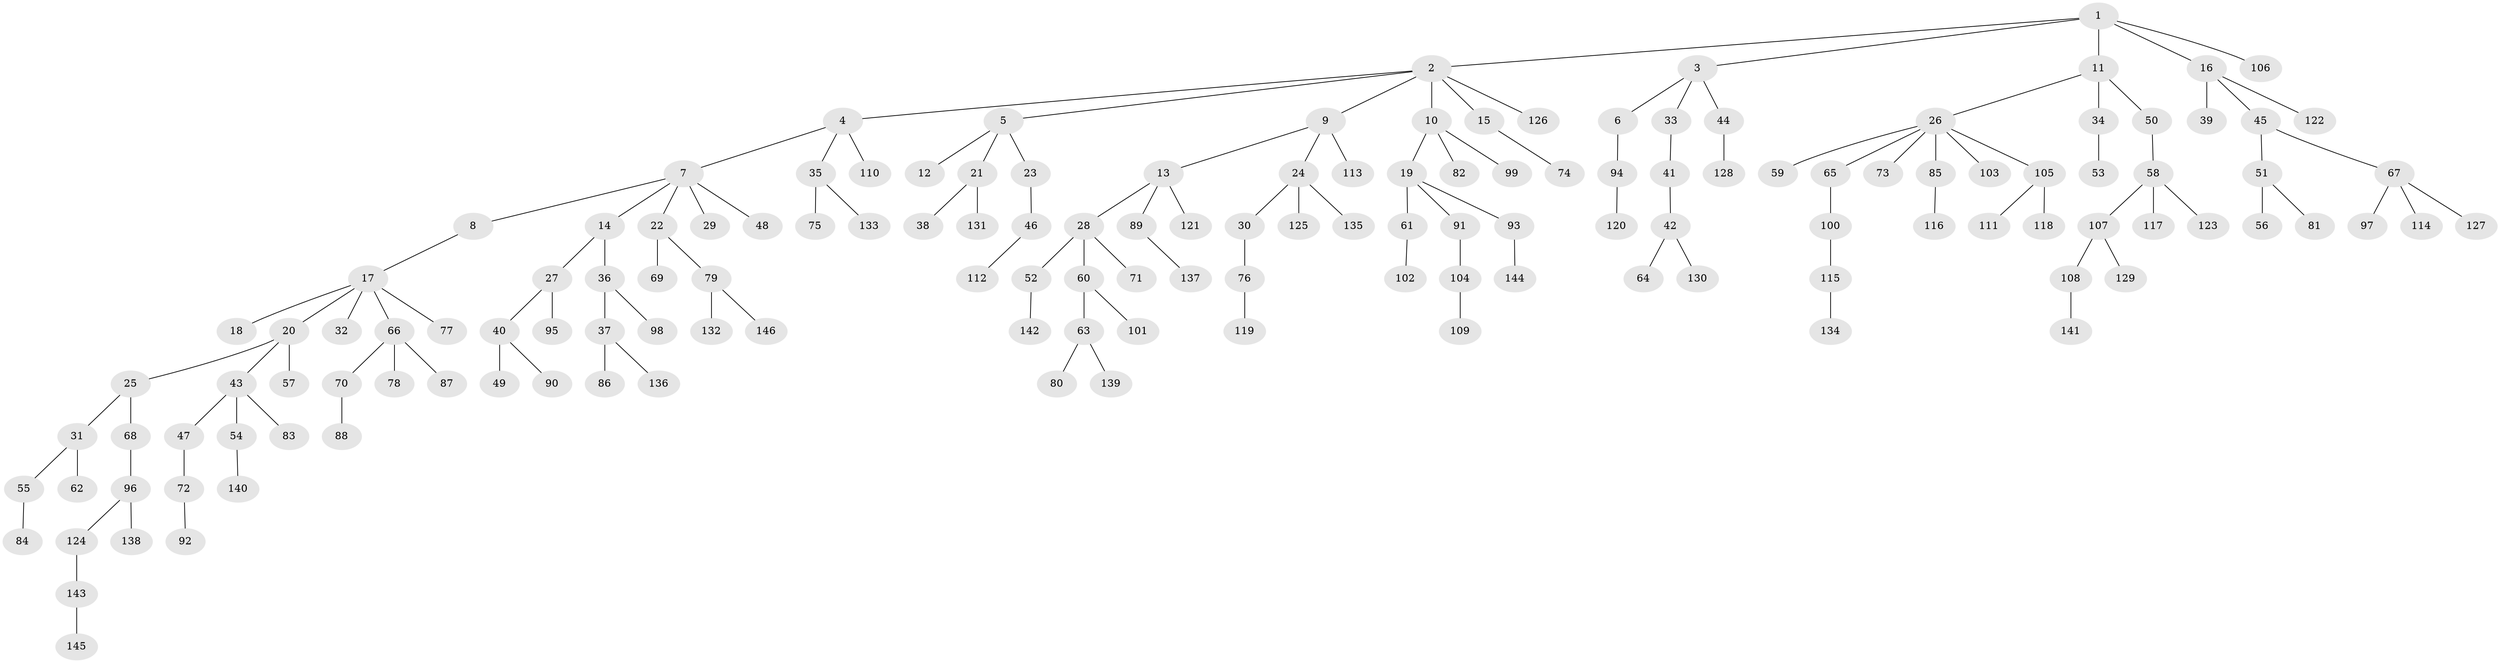 // coarse degree distribution, {10: 0.009900990099009901, 4: 0.07920792079207921, 8: 0.019801980198019802, 2: 0.2079207920792079, 3: 0.0891089108910891, 1: 0.5643564356435643, 5: 0.019801980198019802, 6: 0.009900990099009901}
// Generated by graph-tools (version 1.1) at 2025/42/03/06/25 10:42:02]
// undirected, 146 vertices, 145 edges
graph export_dot {
graph [start="1"]
  node [color=gray90,style=filled];
  1;
  2;
  3;
  4;
  5;
  6;
  7;
  8;
  9;
  10;
  11;
  12;
  13;
  14;
  15;
  16;
  17;
  18;
  19;
  20;
  21;
  22;
  23;
  24;
  25;
  26;
  27;
  28;
  29;
  30;
  31;
  32;
  33;
  34;
  35;
  36;
  37;
  38;
  39;
  40;
  41;
  42;
  43;
  44;
  45;
  46;
  47;
  48;
  49;
  50;
  51;
  52;
  53;
  54;
  55;
  56;
  57;
  58;
  59;
  60;
  61;
  62;
  63;
  64;
  65;
  66;
  67;
  68;
  69;
  70;
  71;
  72;
  73;
  74;
  75;
  76;
  77;
  78;
  79;
  80;
  81;
  82;
  83;
  84;
  85;
  86;
  87;
  88;
  89;
  90;
  91;
  92;
  93;
  94;
  95;
  96;
  97;
  98;
  99;
  100;
  101;
  102;
  103;
  104;
  105;
  106;
  107;
  108;
  109;
  110;
  111;
  112;
  113;
  114;
  115;
  116;
  117;
  118;
  119;
  120;
  121;
  122;
  123;
  124;
  125;
  126;
  127;
  128;
  129;
  130;
  131;
  132;
  133;
  134;
  135;
  136;
  137;
  138;
  139;
  140;
  141;
  142;
  143;
  144;
  145;
  146;
  1 -- 2;
  1 -- 3;
  1 -- 11;
  1 -- 16;
  1 -- 106;
  2 -- 4;
  2 -- 5;
  2 -- 9;
  2 -- 10;
  2 -- 15;
  2 -- 126;
  3 -- 6;
  3 -- 33;
  3 -- 44;
  4 -- 7;
  4 -- 35;
  4 -- 110;
  5 -- 12;
  5 -- 21;
  5 -- 23;
  6 -- 94;
  7 -- 8;
  7 -- 14;
  7 -- 22;
  7 -- 29;
  7 -- 48;
  8 -- 17;
  9 -- 13;
  9 -- 24;
  9 -- 113;
  10 -- 19;
  10 -- 82;
  10 -- 99;
  11 -- 26;
  11 -- 34;
  11 -- 50;
  13 -- 28;
  13 -- 89;
  13 -- 121;
  14 -- 27;
  14 -- 36;
  15 -- 74;
  16 -- 39;
  16 -- 45;
  16 -- 122;
  17 -- 18;
  17 -- 20;
  17 -- 32;
  17 -- 66;
  17 -- 77;
  19 -- 61;
  19 -- 91;
  19 -- 93;
  20 -- 25;
  20 -- 43;
  20 -- 57;
  21 -- 38;
  21 -- 131;
  22 -- 69;
  22 -- 79;
  23 -- 46;
  24 -- 30;
  24 -- 125;
  24 -- 135;
  25 -- 31;
  25 -- 68;
  26 -- 59;
  26 -- 65;
  26 -- 73;
  26 -- 85;
  26 -- 103;
  26 -- 105;
  27 -- 40;
  27 -- 95;
  28 -- 52;
  28 -- 60;
  28 -- 71;
  30 -- 76;
  31 -- 55;
  31 -- 62;
  33 -- 41;
  34 -- 53;
  35 -- 75;
  35 -- 133;
  36 -- 37;
  36 -- 98;
  37 -- 86;
  37 -- 136;
  40 -- 49;
  40 -- 90;
  41 -- 42;
  42 -- 64;
  42 -- 130;
  43 -- 47;
  43 -- 54;
  43 -- 83;
  44 -- 128;
  45 -- 51;
  45 -- 67;
  46 -- 112;
  47 -- 72;
  50 -- 58;
  51 -- 56;
  51 -- 81;
  52 -- 142;
  54 -- 140;
  55 -- 84;
  58 -- 107;
  58 -- 117;
  58 -- 123;
  60 -- 63;
  60 -- 101;
  61 -- 102;
  63 -- 80;
  63 -- 139;
  65 -- 100;
  66 -- 70;
  66 -- 78;
  66 -- 87;
  67 -- 97;
  67 -- 114;
  67 -- 127;
  68 -- 96;
  70 -- 88;
  72 -- 92;
  76 -- 119;
  79 -- 132;
  79 -- 146;
  85 -- 116;
  89 -- 137;
  91 -- 104;
  93 -- 144;
  94 -- 120;
  96 -- 124;
  96 -- 138;
  100 -- 115;
  104 -- 109;
  105 -- 111;
  105 -- 118;
  107 -- 108;
  107 -- 129;
  108 -- 141;
  115 -- 134;
  124 -- 143;
  143 -- 145;
}
